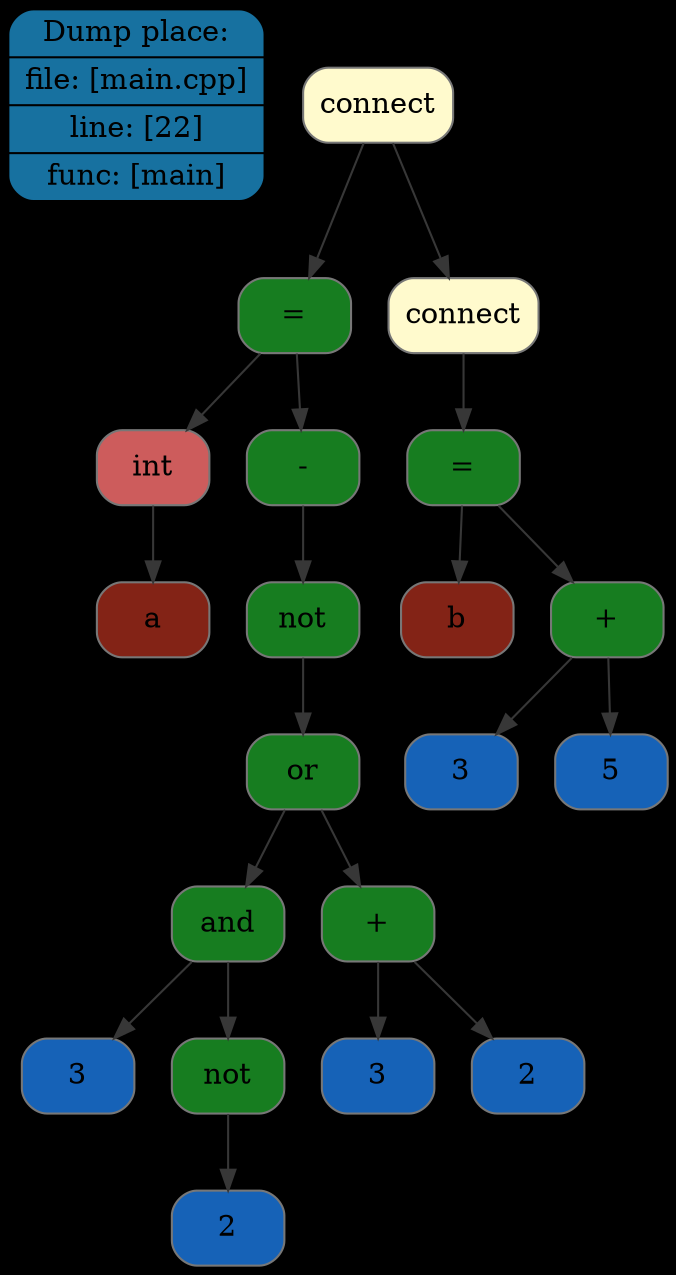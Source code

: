 digraph G{
rankdir=TB
graph [bgcolor="#000000"];
place[shape=Mrecord, style=filled, fillcolor="#1771a0", pos="0,1!",label = " { Dump place: | file: [main.cpp] | line: [22] | func: [main] } "color = "#000000"];
node0x5070000008e0[shape=Mrecord, style=filled, fillcolor="#FFFACD"label = "connect", color = "#777777"];
node0x5070000005d0[shape=Mrecord, style=filled, fillcolor="#177d20"label = "\=", color = "#777777"];
node0x507000000090[shape=Mrecord, style=filled, fillcolor="#CD5C5C"label = "int", color = "#777777"];
node0x507000000100[shape=Mrecord, style=filled, fillcolor="#832316"label = "a", color = "#777777"];
node0x507000000560[shape=Mrecord, style=filled, fillcolor="#177d20"label = "\-", color = "#777777"];
node0x5070000004f0[shape=Mrecord, style=filled, fillcolor="#177d20"label = "not", color = "#777777"];
node0x507000000480[shape=Mrecord, style=filled, fillcolor="#177d20"label = "or", color = "#777777"];
node0x5070000002c0[shape=Mrecord, style=filled, fillcolor="#177d20"label = "and", color = "#777777"];
node0x507000000170[shape=Mrecord, style=filled, fillcolor="#1662b7"label = "3", color = "#777777"];
node0x507000000250[shape=Mrecord, style=filled, fillcolor="#177d20"label = "not", color = "#777777"];
node0x5070000001e0[shape=Mrecord, style=filled, fillcolor="#1662b7"label = "2", color = "#777777"];
node0x507000000410[shape=Mrecord, style=filled, fillcolor="#177d20"label = "\+", color = "#777777"];
node0x507000000330[shape=Mrecord, style=filled, fillcolor="#1662b7"label = "3", color = "#777777"];
node0x5070000003a0[shape=Mrecord, style=filled, fillcolor="#1662b7"label = "2", color = "#777777"];
node0x507000000870[shape=Mrecord, style=filled, fillcolor="#FFFACD"label = "connect", color = "#777777"];
node0x507000000800[shape=Mrecord, style=filled, fillcolor="#177d20"label = "\=", color = "#777777"];
node0x507000000640[shape=Mrecord, style=filled, fillcolor="#832316"label = "b", color = "#777777"];
node0x507000000790[shape=Mrecord, style=filled, fillcolor="#177d20"label = "\+", color = "#777777"];
node0x5070000006b0[shape=Mrecord, style=filled, fillcolor="#1662b7"label = "3", color = "#777777"];
node0x507000000720[shape=Mrecord, style=filled, fillcolor="#1662b7"label = "5", color = "#777777"];
edge[color="#373737"];
node0x5070000008e0->node0x5070000005d0;
node0x5070000005d0->node0x507000000090;
node0x507000000090->node0x507000000100;
node0x5070000005d0->node0x507000000560;
node0x507000000560->node0x5070000004f0;
node0x5070000004f0->node0x507000000480;
node0x507000000480->node0x5070000002c0;
node0x5070000002c0->node0x507000000170;
node0x5070000002c0->node0x507000000250;
node0x507000000250->node0x5070000001e0;
node0x507000000480->node0x507000000410;
node0x507000000410->node0x507000000330;
node0x507000000410->node0x5070000003a0;
node0x5070000008e0->node0x507000000870;
node0x507000000870->node0x507000000800;
node0x507000000800->node0x507000000640;
node0x507000000800->node0x507000000790;
node0x507000000790->node0x5070000006b0;
node0x507000000790->node0x507000000720;
}
